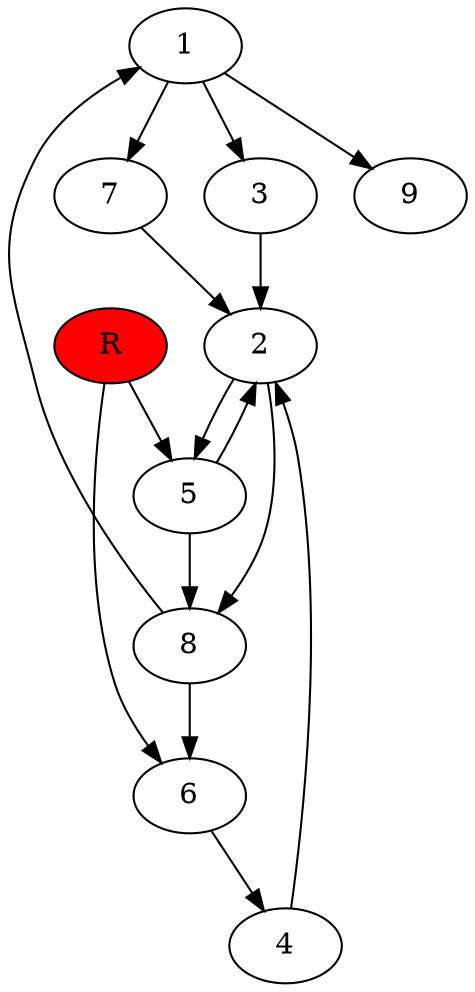 digraph prb34660 {
	1
	2
	3
	4
	5
	6
	7
	8
	R [fillcolor="#ff0000" style=filled]
	1 -> 3
	1 -> 7
	1 -> 9
	2 -> 5
	2 -> 8
	3 -> 2
	4 -> 2
	5 -> 2
	5 -> 8
	6 -> 4
	7 -> 2
	8 -> 1
	8 -> 6
	R -> 5
	R -> 6
}
